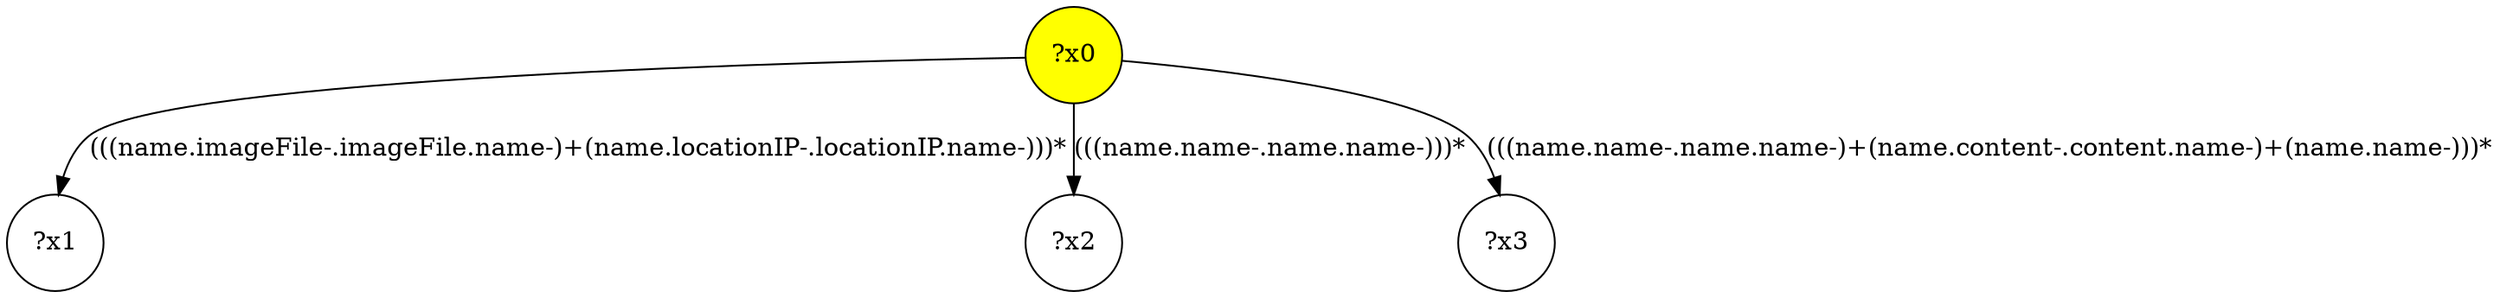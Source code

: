 digraph g {
	x0 [fillcolor="yellow", style="filled," shape=circle, label="?x0"];
	x1 [shape=circle, label="?x1"];
	x0 -> x1 [label="(((name.imageFile-.imageFile.name-)+(name.locationIP-.locationIP.name-)))*"];
	x2 [shape=circle, label="?x2"];
	x0 -> x2 [label="(((name.name-.name.name-)))*"];
	x3 [shape=circle, label="?x3"];
	x0 -> x3 [label="(((name.name-.name.name-)+(name.content-.content.name-)+(name.name-)))*"];
}
